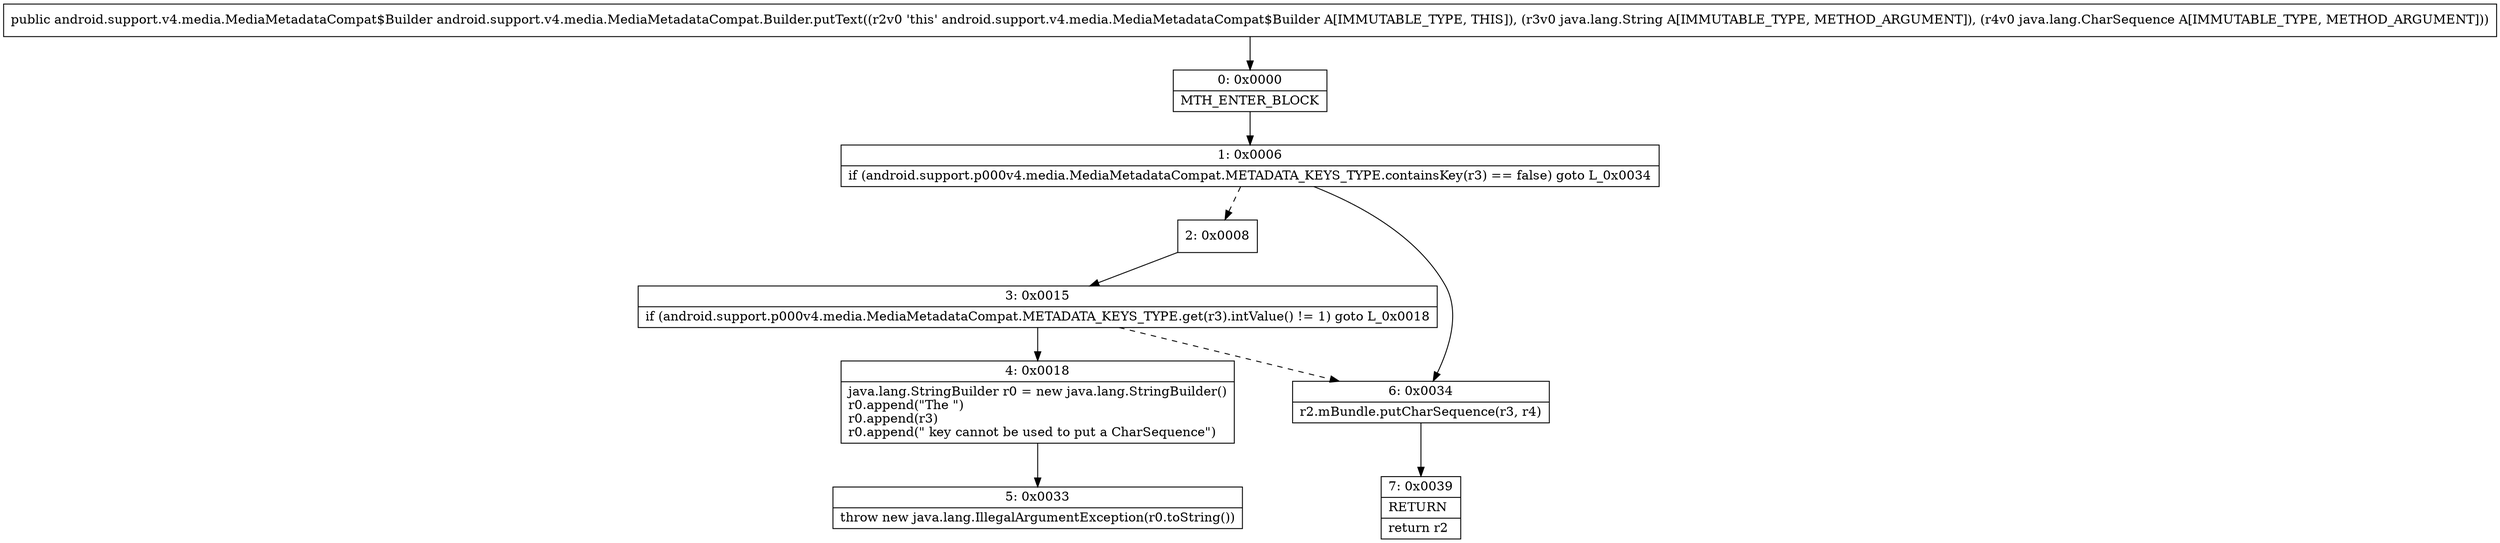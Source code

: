 digraph "CFG forandroid.support.v4.media.MediaMetadataCompat.Builder.putText(Ljava\/lang\/String;Ljava\/lang\/CharSequence;)Landroid\/support\/v4\/media\/MediaMetadataCompat$Builder;" {
Node_0 [shape=record,label="{0\:\ 0x0000|MTH_ENTER_BLOCK\l}"];
Node_1 [shape=record,label="{1\:\ 0x0006|if (android.support.p000v4.media.MediaMetadataCompat.METADATA_KEYS_TYPE.containsKey(r3) == false) goto L_0x0034\l}"];
Node_2 [shape=record,label="{2\:\ 0x0008}"];
Node_3 [shape=record,label="{3\:\ 0x0015|if (android.support.p000v4.media.MediaMetadataCompat.METADATA_KEYS_TYPE.get(r3).intValue() != 1) goto L_0x0018\l}"];
Node_4 [shape=record,label="{4\:\ 0x0018|java.lang.StringBuilder r0 = new java.lang.StringBuilder()\lr0.append(\"The \")\lr0.append(r3)\lr0.append(\" key cannot be used to put a CharSequence\")\l}"];
Node_5 [shape=record,label="{5\:\ 0x0033|throw new java.lang.IllegalArgumentException(r0.toString())\l}"];
Node_6 [shape=record,label="{6\:\ 0x0034|r2.mBundle.putCharSequence(r3, r4)\l}"];
Node_7 [shape=record,label="{7\:\ 0x0039|RETURN\l|return r2\l}"];
MethodNode[shape=record,label="{public android.support.v4.media.MediaMetadataCompat$Builder android.support.v4.media.MediaMetadataCompat.Builder.putText((r2v0 'this' android.support.v4.media.MediaMetadataCompat$Builder A[IMMUTABLE_TYPE, THIS]), (r3v0 java.lang.String A[IMMUTABLE_TYPE, METHOD_ARGUMENT]), (r4v0 java.lang.CharSequence A[IMMUTABLE_TYPE, METHOD_ARGUMENT])) }"];
MethodNode -> Node_0;
Node_0 -> Node_1;
Node_1 -> Node_2[style=dashed];
Node_1 -> Node_6;
Node_2 -> Node_3;
Node_3 -> Node_4;
Node_3 -> Node_6[style=dashed];
Node_4 -> Node_5;
Node_6 -> Node_7;
}

